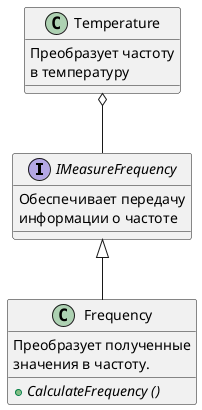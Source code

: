 @startuml Frequency 

interface IMeasureFrequency
{
    Обеспечивает передачу 
    информации о частоте 
}
class Frequency
{
    Преобразует полученные
    значения в частоту.

     + {abstract} CalculateFrequency ()
}

class Temperature
{
    Преобразует частоту
    в температуру
}

Frequency -up-|> IMeasureFrequency
IMeasureFrequency -up-o Temperature

@enduml